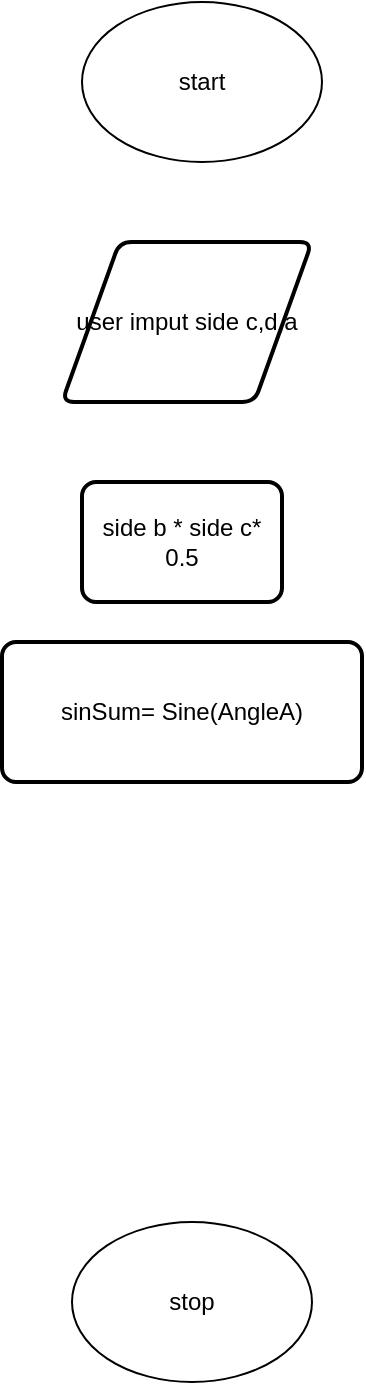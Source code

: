 <mxfile version="20.4.0" type="github">
  <diagram id="xdMMjfoDQ7HsXDBG1HI7" name="Page-1">
    <mxGraphModel dx="1062" dy="615" grid="1" gridSize="10" guides="1" tooltips="1" connect="1" arrows="1" fold="1" page="1" pageScale="1" pageWidth="850" pageHeight="1100" math="0" shadow="0">
      <root>
        <mxCell id="0" />
        <mxCell id="1" parent="0" />
        <mxCell id="GLjYZ8dR_tixM5bC20mr-1" value="start" style="ellipse;whiteSpace=wrap;html=1;" vertex="1" parent="1">
          <mxGeometry x="360" width="120" height="80" as="geometry" />
        </mxCell>
        <mxCell id="GLjYZ8dR_tixM5bC20mr-3" value="stop" style="ellipse;whiteSpace=wrap;html=1;" vertex="1" parent="1">
          <mxGeometry x="355" y="610" width="120" height="80" as="geometry" />
        </mxCell>
        <mxCell id="GLjYZ8dR_tixM5bC20mr-7" value="side b * side c* 0.5" style="rounded=1;whiteSpace=wrap;html=1;absoluteArcSize=1;arcSize=14;strokeWidth=2;" vertex="1" parent="1">
          <mxGeometry x="360" y="240" width="100" height="60" as="geometry" />
        </mxCell>
        <mxCell id="GLjYZ8dR_tixM5bC20mr-10" value="user imput side c,d,a" style="shape=parallelogram;html=1;strokeWidth=2;perimeter=parallelogramPerimeter;whiteSpace=wrap;rounded=1;arcSize=12;size=0.23;" vertex="1" parent="1">
          <mxGeometry x="350" y="120" width="125" height="80" as="geometry" />
        </mxCell>
        <mxCell id="GLjYZ8dR_tixM5bC20mr-13" value="sinSum= Sine(AngleA)" style="rounded=1;whiteSpace=wrap;html=1;absoluteArcSize=1;arcSize=14;strokeWidth=2;" vertex="1" parent="1">
          <mxGeometry x="320" y="320" width="180" height="70" as="geometry" />
        </mxCell>
      </root>
    </mxGraphModel>
  </diagram>
</mxfile>
